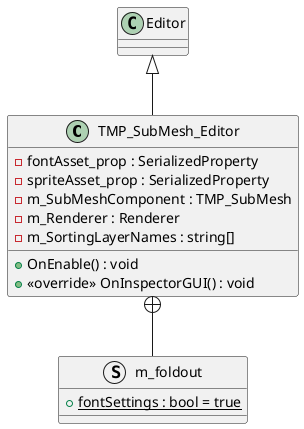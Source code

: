 @startuml
class TMP_SubMesh_Editor {
    - fontAsset_prop : SerializedProperty
    - spriteAsset_prop : SerializedProperty
    - m_SubMeshComponent : TMP_SubMesh
    - m_Renderer : Renderer
    - m_SortingLayerNames : string[]
    + OnEnable() : void
    + <<override>> OnInspectorGUI() : void
}
struct m_foldout {
    + {static} fontSettings : bool = true
}
Editor <|-- TMP_SubMesh_Editor
TMP_SubMesh_Editor +-- m_foldout
@enduml
